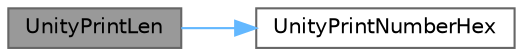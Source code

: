 digraph "UnityPrintLen"
{
 // LATEX_PDF_SIZE
  bgcolor="transparent";
  edge [fontname=Helvetica,fontsize=10,labelfontname=Helvetica,labelfontsize=10];
  node [fontname=Helvetica,fontsize=10,shape=box,height=0.2,width=0.4];
  rankdir="LR";
  Node1 [label="UnityPrintLen",height=0.2,width=0.4,color="gray40", fillcolor="grey60", style="filled", fontcolor="black",tooltip=" "];
  Node1 -> Node2 [color="steelblue1",style="solid"];
  Node2 [label="UnityPrintNumberHex",height=0.2,width=0.4,color="grey40", fillcolor="white", style="filled",URL="$unity_8c.html#ab5636c2c3e2d5ff0d89461e2323aa469",tooltip=" "];
}

